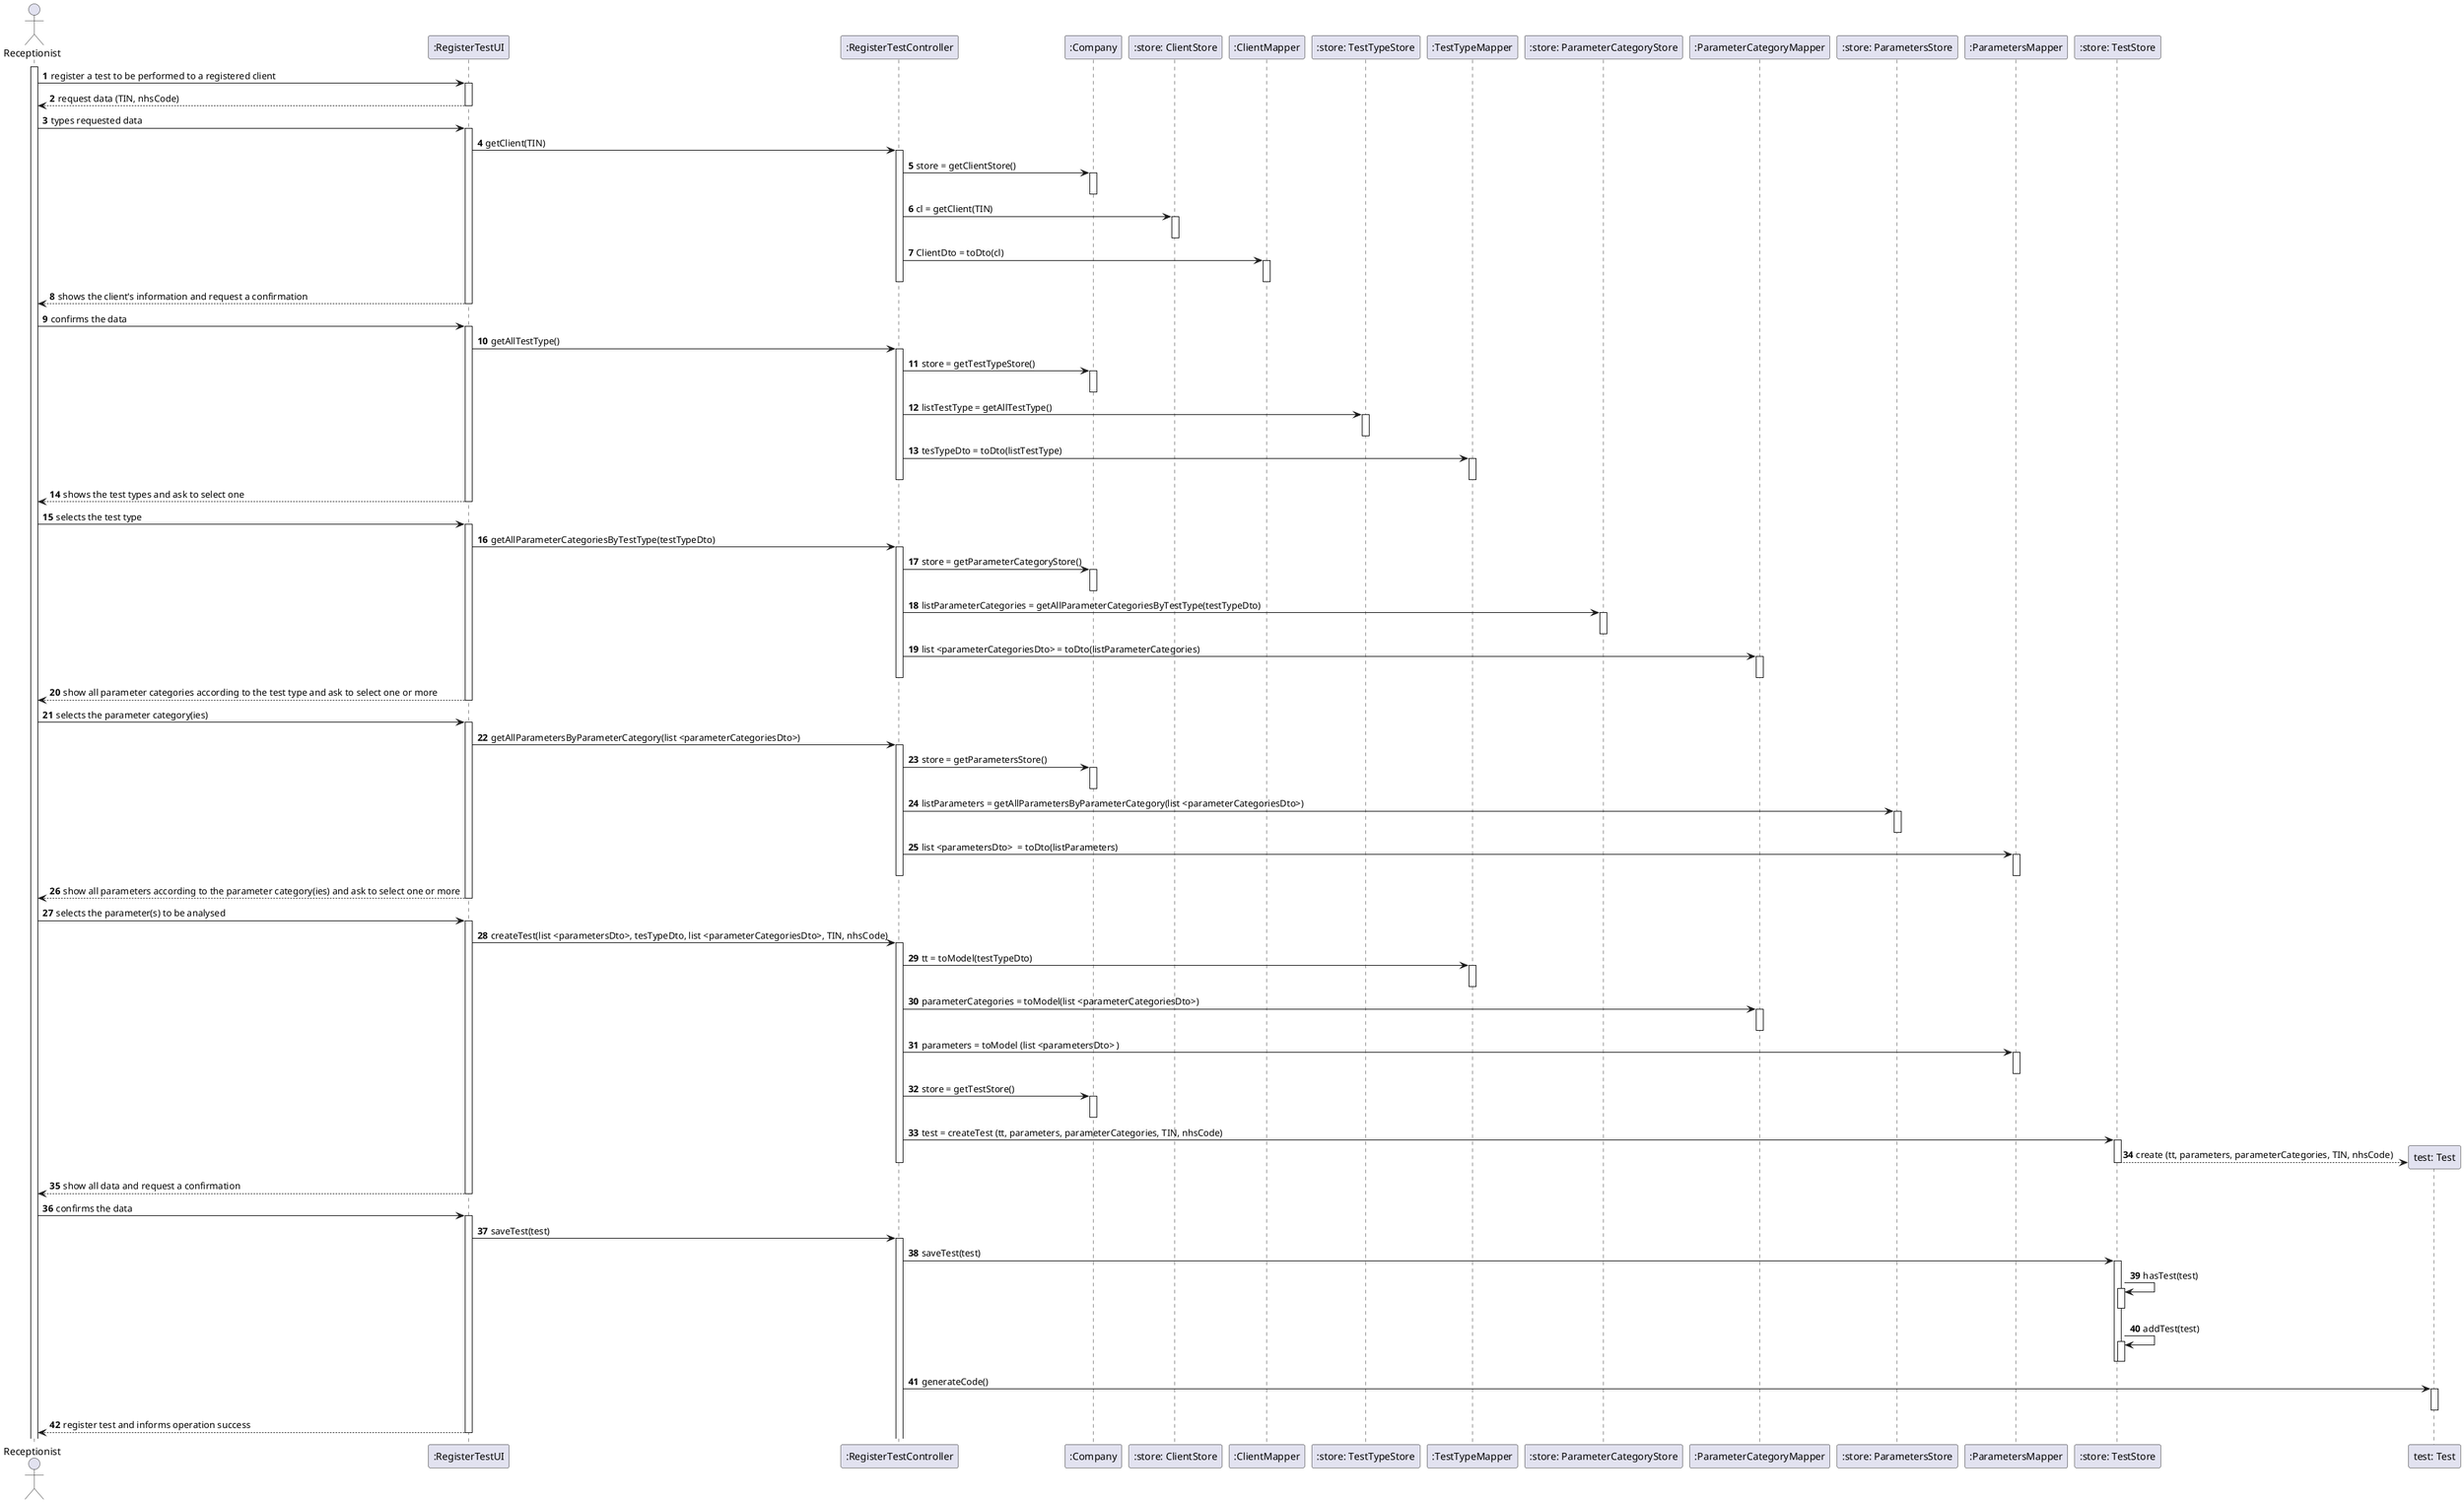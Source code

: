 @startuml
'https://plantuml.com/sequence-diagram

autonumber

actor "Receptionist" as R
activate R


R -> ":RegisterTestUI" : register a test to be performed to a registered client
activate ":RegisterTestUI"
":RegisterTestUI" --> R: request data (TIN, nhsCode)
deactivate ":RegisterTestUI"
R -> ":RegisterTestUI" : types requested data


activate ":RegisterTestUI"


":RegisterTestUI" -> ":RegisterTestController": getClient(TIN)


activate ":RegisterTestController"
":RegisterTestController" -> ":Company" : store = getClientStore()
activate ":Company"
deactivate ":Company"

":RegisterTestController" -> ":store: ClientStore" : cl = getClient(TIN)
activate ":store: ClientStore"
deactivate ":store: ClientStore"

":RegisterTestController" -> ":ClientMapper" : ClientDto = toDto(cl)
activate ":ClientMapper"
deactivate ":ClientMapper"

deactivate ":RegisterTestController"

":RegisterTestUI" --> R: shows the client's information and request a confirmation
deactivate ":RegisterTestUI"

R -> ":RegisterTestUI" : confirms the data
activate ":RegisterTestUI"


":RegisterTestUI" -> ":RegisterTestController": getAllTestType()
activate ":RegisterTestController"
":RegisterTestController" -> ":Company": store = getTestTypeStore()
activate ":Company"

deactivate ":Company"
":RegisterTestController" -> ":store: TestTypeStore": listTestType = getAllTestType()
activate ":store: TestTypeStore"
deactivate ":store: TestTypeStore"

":RegisterTestController" -> ":TestTypeMapper": tesTypeDto = toDto(listTestType)
activate ":TestTypeMapper"
deactivate ":TestTypeMapper"
deactivate ":RegisterTestController"
":RegisterTestUI" --> R: shows the test types and ask to select one
deactivate ":RegisterTestUI"

R -> ":RegisterTestUI": selects the test type
activate ":RegisterTestUI"

":RegisterTestUI" -> ":RegisterTestController": getAllParameterCategoriesByTestType(testTypeDto)
activate ":RegisterTestController"
":RegisterTestController" -> ":Company" : store = getParameterCategoryStore()
activate ":Company"

deactivate ":Company"
":RegisterTestController" -> ":store: ParameterCategoryStore": listParameterCategories = getAllParameterCategoriesByTestType(testTypeDto)
activate ":store: ParameterCategoryStore"
deactivate ":store: ParameterCategoryStore"

":RegisterTestController" -> ":ParameterCategoryMapper": list <parameterCategoriesDto> = toDto(listParameterCategories)
activate ":ParameterCategoryMapper"
deactivate ":ParameterCategoryMapper"
deactivate ":RegisterTestController"
":RegisterTestUI" --> R: show all parameter categories according to the test type and ask to select one or more
deactivate ":RegisterTestUI"

R -> ":RegisterTestUI": selects the parameter category(ies)
activate ":RegisterTestUI"

":RegisterTestUI" -> ":RegisterTestController": getAllParametersByParameterCategory(list <parameterCategoriesDto>)
activate ":RegisterTestController"
":RegisterTestController" -> ":Company": store = getParametersStore()
activate ":Company"
deactivate ":Company"

":RegisterTestController" -> ":store: ParametersStore": listParameters = getAllParametersByParameterCategory(list <parameterCategoriesDto>)
activate ":store: ParametersStore"
deactivate ":store: ParametersStore"

":RegisterTestController" -> ":ParametersMapper": list <parametersDto>  = toDto(listParameters)
activate ":ParametersMapper"
deactivate ":ParametersMapper"

deactivate ":RegisterTestController"

":RegisterTestUI" --> R: show all parameters according to the parameter category(ies) and ask to select one or more
deactivate ":RegisterTestUI"

R -> ":RegisterTestUI": selects the parameter(s) to be analysed
activate ":RegisterTestUI"







":RegisterTestUI" -> ":RegisterTestController": createTest(list <parametersDto>, tesTypeDto, list <parameterCategoriesDto>, TIN, nhsCode)
activate ":RegisterTestController"

":RegisterTestController" -> ":TestTypeMapper": tt = toModel(testTypeDto)
activate ":TestTypeMapper"
deactivate ":TestTypeMapper"

":RegisterTestController" -> ":ParameterCategoryMapper": parameterCategories = toModel(list <parameterCategoriesDto>)
activate ":ParameterCategoryMapper"
deactivate ":ParameterCategoryMapper"


":RegisterTestController" -> ":ParametersMapper": parameters = toModel (list <parametersDto> )
activate ":ParametersMapper"
deactivate ":ParametersMapper"






":RegisterTestController" -> ":Company" ++: store = getTestStore()
deactivate ":Company"

":RegisterTestController" -> ":store: TestStore" ++: test = createTest (tt, parameters, parameterCategories, TIN, nhsCode)

create "test: Test"

":store: TestStore" --> "test: Test" : create (tt, parameters, parameterCategories, TIN, nhsCode)
deactivate ":store: TestStore"
deactivate ":RegisterTestController"

":RegisterTestUI" --> R: show all data and request a confirmation
deactivate ":RegisterTestUI"

R -> ":RegisterTestUI" : confirms the data
activate ":RegisterTestUI"

":RegisterTestUI" -> ":RegisterTestController": saveTest(test)

activate ":RegisterTestController"

":RegisterTestController" -> ":store: TestStore" : saveTest(test)

activate ":store: TestStore"

":store: TestStore" -> ":store: TestStore": hasTest(test)
activate ":store: TestStore"
deactivate ":store: TestStore"
":store: TestStore" -> ":store: TestStore": addTest(test)
activate ":store: TestStore"
deactivate ":store: TestStore"

deactivate ":store: TestStore"

":RegisterTestController" -> "test: Test" : generateCode()

activate "test: Test"
deactivate "test: Test"


":RegisterTestUI" --> R: register test and informs operation success
deactivate ":RegisterTestUI"
@enduml